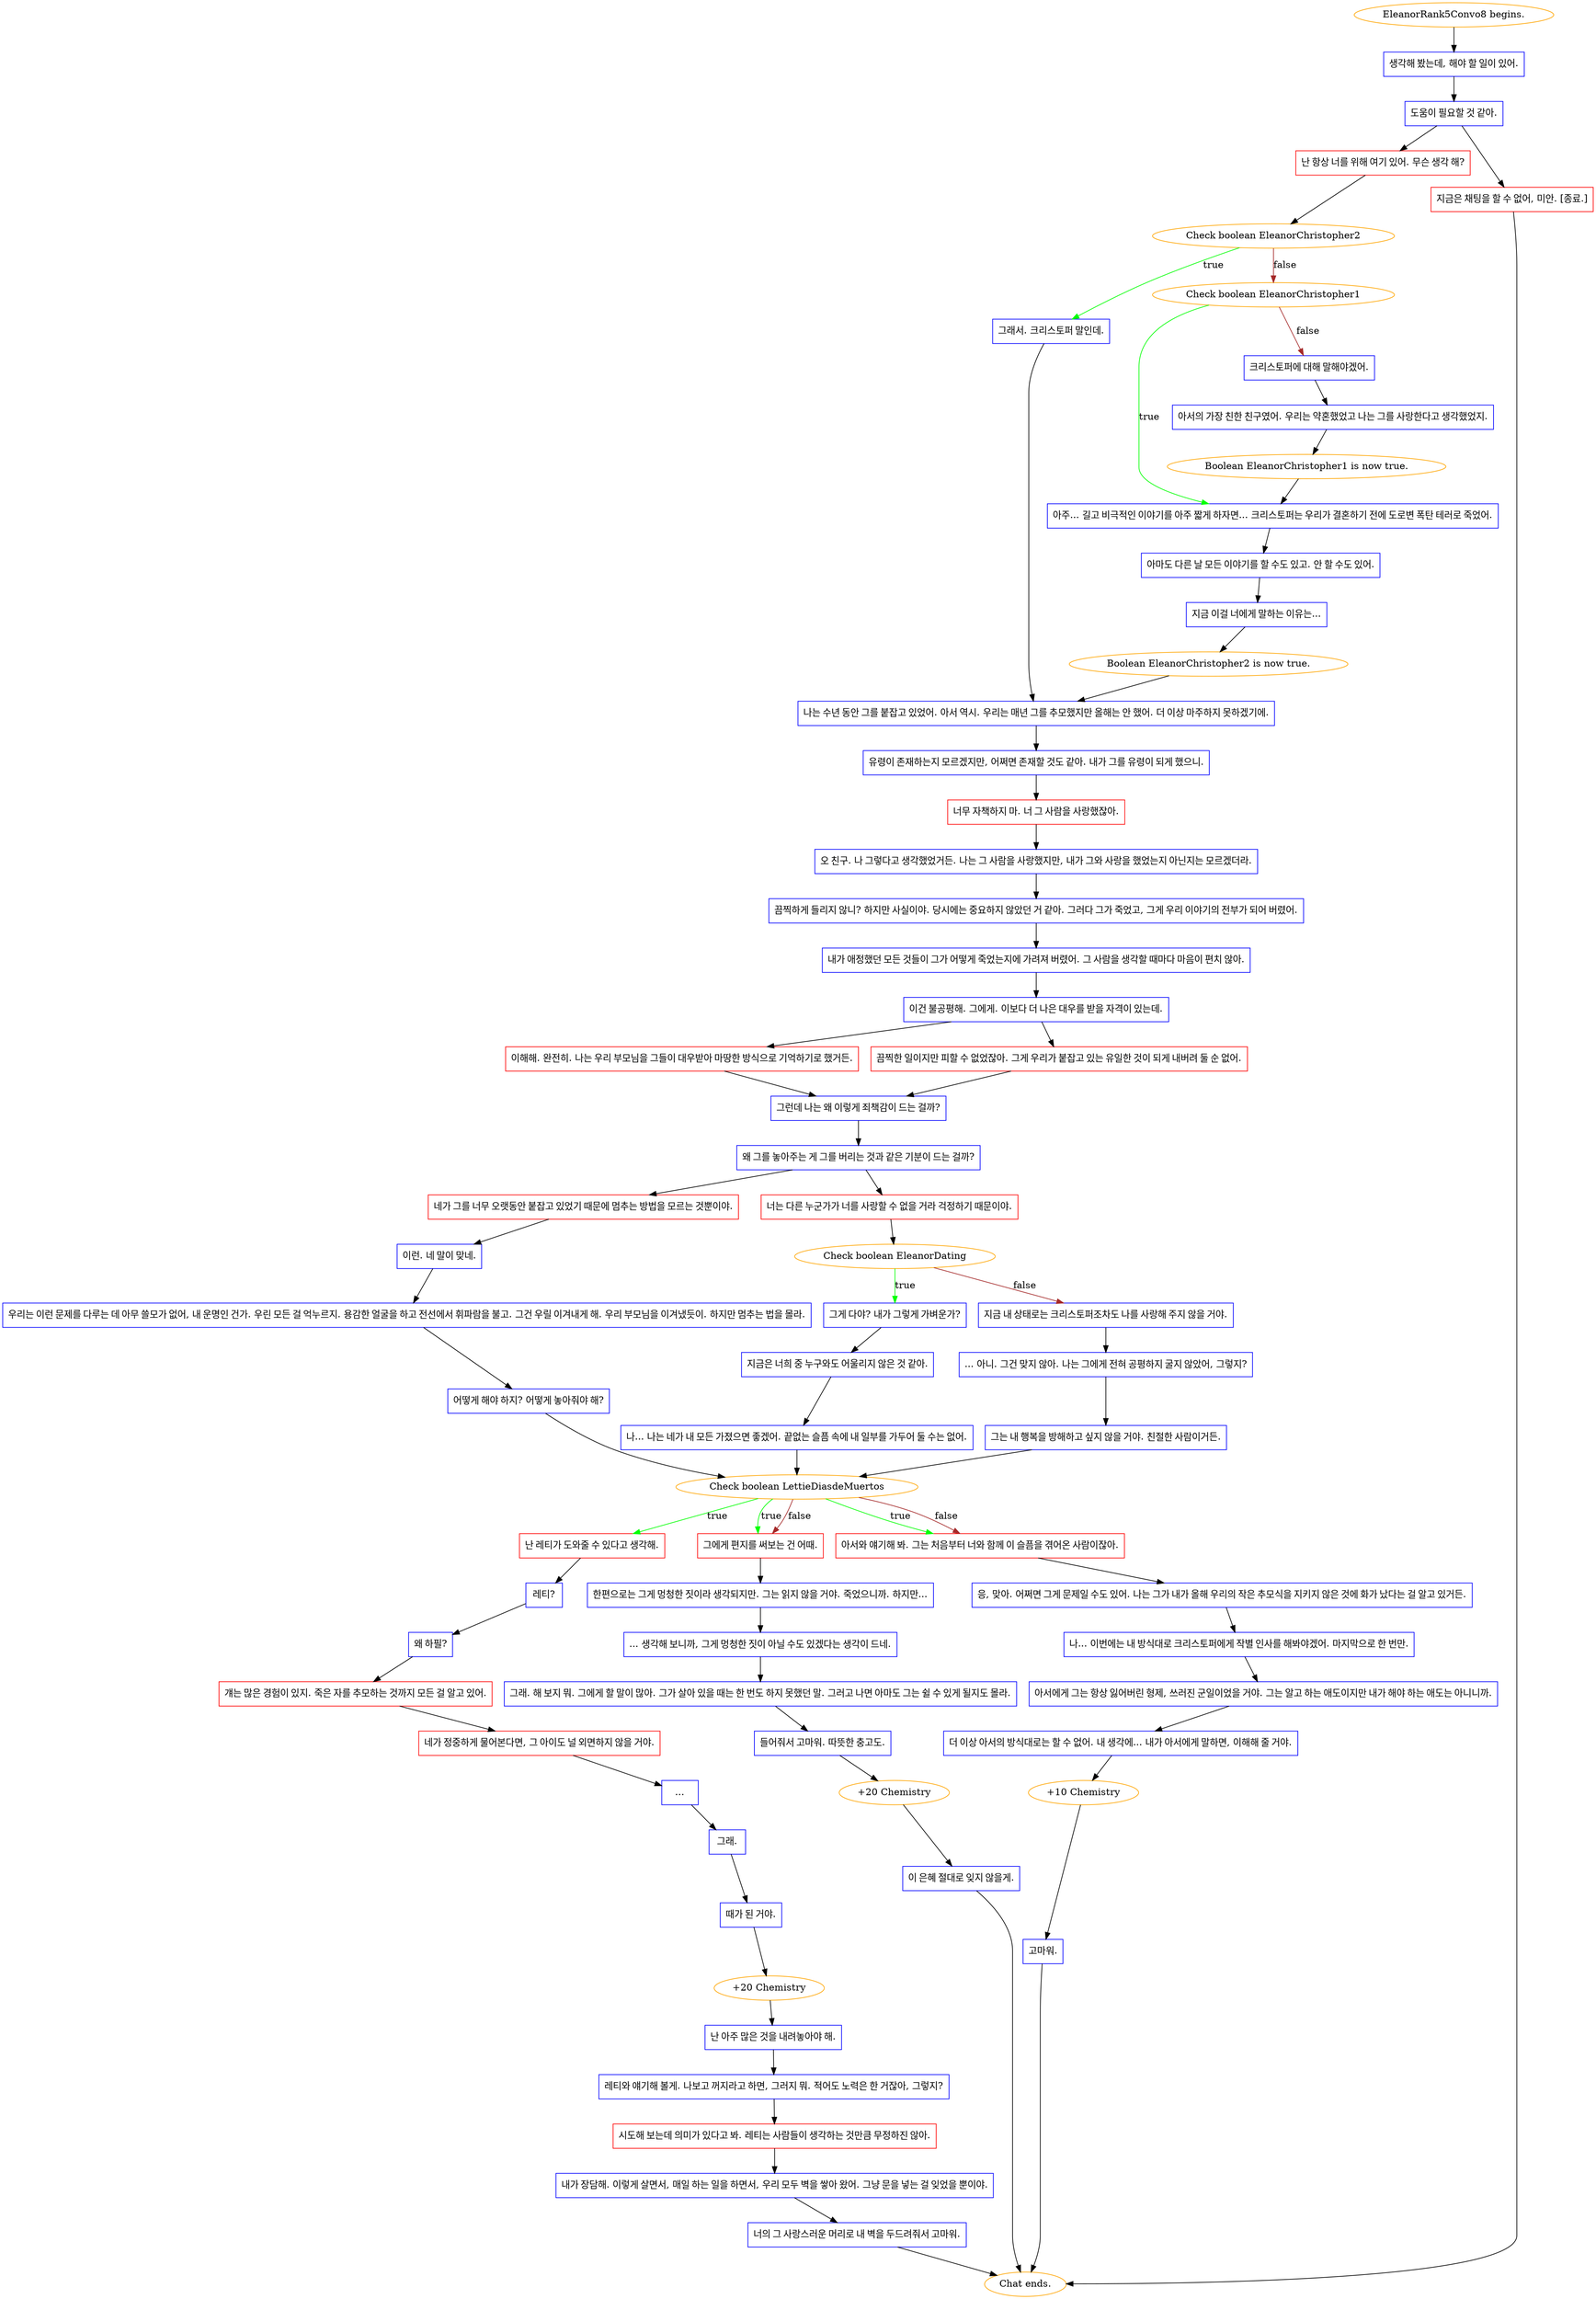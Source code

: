 digraph {
	"EleanorRank5Convo8 begins." [color=orange];
		"EleanorRank5Convo8 begins." -> j1831685824;
	j1831685824 [label="생각해 봤는데, 해야 할 일이 있어.",shape=box,color=blue];
		j1831685824 -> j2731599547;
	j2731599547 [label="도움이 필요할 것 같아.",shape=box,color=blue];
		j2731599547 -> j2534463172;
		j2731599547 -> j1808642992;
	j2534463172 [label="난 항상 너를 위해 여기 있어. 무슨 생각 해?",shape=box,color=red];
		j2534463172 -> j2445443260;
	j1808642992 [label="지금은 채팅을 할 수 없어, 미안. [종료.]",shape=box,color=red];
		j1808642992 -> "Chat ends.";
	j2445443260 [label="Check boolean EleanorChristopher2",color=orange];
		j2445443260 -> j3797710046 [label=true,color=green];
		j2445443260 -> j167143005 [label=false,color=brown];
	"Chat ends." [color=orange];
	j3797710046 [label="그래서. 크리스토퍼 말인데.",shape=box,color=blue];
		j3797710046 -> j754447140;
	j167143005 [label="Check boolean EleanorChristopher1",color=orange];
		j167143005 -> j3784121815 [label=true,color=green];
		j167143005 -> j4019798601 [label=false,color=brown];
	j754447140 [label="나는 수년 동안 그를 붙잡고 있었어. 아서 역시. 우리는 매년 그를 추모했지만 올해는 안 했어. 더 이상 마주하지 못하겠기에.",shape=box,color=blue];
		j754447140 -> j2038563345;
	j3784121815 [label="아주... 길고 비극적인 이야기를 아주 짧게 하자면... 크리스토퍼는 우리가 결혼하기 전에 도로변 폭탄 테러로 죽었어.",shape=box,color=blue];
		j3784121815 -> j3449301048;
	j4019798601 [label="크리스토퍼에 대해 말해야겠어.",shape=box,color=blue];
		j4019798601 -> j164161694;
	j2038563345 [label="유령이 존재하는지 모르겠지만, 어쩌면 존재할 것도 같아. 내가 그를 유령이 되게 했으니.",shape=box,color=blue];
		j2038563345 -> j3280717855;
	j3449301048 [label="아마도 다른 날 모든 이야기를 할 수도 있고. 안 할 수도 있어.",shape=box,color=blue];
		j3449301048 -> j2554586364;
	j164161694 [label="아서의 가장 친한 친구였어. 우리는 약혼했었고 나는 그를 사랑한다고 생각했었지.",shape=box,color=blue];
		j164161694 -> j1923262777;
	j3280717855 [label="너무 자책하지 마. 너 그 사람을 사랑했잖아.",shape=box,color=red];
		j3280717855 -> j2532299333;
	j2554586364 [label="지금 이걸 너에게 말하는 이유는...",shape=box,color=blue];
		j2554586364 -> j2568412090;
	j1923262777 [label="Boolean EleanorChristopher1 is now true.",color=orange];
		j1923262777 -> j3784121815;
	j2532299333 [label="오 친구. 나 그렇다고 생각했었거든. 나는 그 사람을 사랑했지만, 내가 그와 사랑을 했었는지 아닌지는 모르겠더라.",shape=box,color=blue];
		j2532299333 -> j3128881728;
	j2568412090 [label="Boolean EleanorChristopher2 is now true.",color=orange];
		j2568412090 -> j754447140;
	j3128881728 [label="끔찍하게 들리지 않니? 하지만 사실이야. 당시에는 중요하지 않았던 거 같아. 그러다 그가 죽었고, 그게 우리 이야기의 전부가 되어 버렸어.",shape=box,color=blue];
		j3128881728 -> j1405331072;
	j1405331072 [label="내가 애정했던 모든 것들이 그가 어떻게 죽었는지에 가려져 버렸어. 그 사람을 생각할 때마다 마음이 편치 않아.",shape=box,color=blue];
		j1405331072 -> j3520826816;
	j3520826816 [label="이건 불공평해. 그에게. 이보다 더 나은 대우를 받을 자격이 있는데.",shape=box,color=blue];
		j3520826816 -> j1614056822;
		j3520826816 -> j2980331010;
	j1614056822 [label="이해해. 완전히. 나는 우리 부모님을 그들이 대우받아 마땅한 방식으로 기억하기로 했거든.",shape=box,color=red];
		j1614056822 -> j4174856344;
	j2980331010 [label="끔찍한 일이지만 피할 수 없었잖아. 그게 우리가 붙잡고 있는 유일한 것이 되게 내버려 둘 순 없어.",shape=box,color=red];
		j2980331010 -> j4174856344;
	j4174856344 [label="그런데 나는 왜 이렇게 죄책감이 드는 걸까?",shape=box,color=blue];
		j4174856344 -> j3432413868;
	j3432413868 [label="왜 그를 놓아주는 게 그를 버리는 것과 같은 기분이 드는 걸까?",shape=box,color=blue];
		j3432413868 -> j4231072520;
		j3432413868 -> j3259476179;
	j4231072520 [label="네가 그를 너무 오랫동안 붙잡고 있었기 때문에 멈추는 방법을 모르는 것뿐이야.",shape=box,color=red];
		j4231072520 -> j2589360353;
	j3259476179 [label="너는 다른 누군가가 너를 사랑할 수 없을 거라 걱정하기 때문이야.",shape=box,color=red];
		j3259476179 -> j2999255483;
	j2589360353 [label="이런. 네 말이 맞네.",shape=box,color=blue];
		j2589360353 -> j1773099098;
	j2999255483 [label="Check boolean EleanorDating",color=orange];
		j2999255483 -> j3220356103 [label=true,color=green];
		j2999255483 -> j1303894718 [label=false,color=brown];
	j1773099098 [label="우리는 이런 문제를 다루는 데 아무 쓸모가 없어, 내 운명인 건가. 우린 모든 걸 억누르지. 용감한 얼굴을 하고 전선에서 휘파람을 불고. 그건 우릴 이겨내게 해. 우리 부모님을 이겨냈듯이. 하지만 멈추는 법을 몰라.",shape=box,color=blue];
		j1773099098 -> j794712964;
	j3220356103 [label="그게 다야? 내가 그렇게 가벼운가?",shape=box,color=blue];
		j3220356103 -> j1811975021;
	j1303894718 [label="지금 내 상태로는 크리스토퍼조차도 나를 사랑해 주지 않을 거야.",shape=box,color=blue];
		j1303894718 -> j4087963238;
	j794712964 [label="어떻게 해야 하지? 어떻게 놓아줘야 해?",shape=box,color=blue];
		j794712964 -> j3258575278;
	j1811975021 [label="지금은 너희 중 누구와도 어울리지 않은 것 같아.",shape=box,color=blue];
		j1811975021 -> j1081803695;
	j4087963238 [label="... 아니. 그건 맞지 않아. 나는 그에게 전혀 공평하지 굴지 않았어, 그렇지?",shape=box,color=blue];
		j4087963238 -> j287476090;
	j3258575278 [label="Check boolean LettieDiasdeMuertos",color=orange];
		j3258575278 -> j4024071471 [label=true,color=green];
		j3258575278 -> j1656147236 [label=true,color=green];
		j3258575278 -> j3194706135 [label=true,color=green];
		j3258575278 -> j1656147236 [label=false,color=brown];
		j3258575278 -> j3194706135 [label=false,color=brown];
	j1081803695 [label="나... 나는 네가 내 모든 가졌으면 좋겠어. 끝없는 슬픔 속에 내 일부를 가두어 둘 수는 없어.",shape=box,color=blue];
		j1081803695 -> j3258575278;
	j287476090 [label="그는 내 행복을 방해하고 싶지 않을 거야. 친절한 사람이거든.",shape=box,color=blue];
		j287476090 -> j3258575278;
	j4024071471 [label="난 레티가 도와줄 수 있다고 생각해.",shape=box,color=red];
		j4024071471 -> j26063184;
	j1656147236 [label="그에게 편지를 써보는 건 어때.",shape=box,color=red];
		j1656147236 -> j2326171383;
	j3194706135 [label="아서와 얘기해 봐. 그는 처음부터 너와 함께 이 슬픔을 겪어온 사람이잖아.",shape=box,color=red];
		j3194706135 -> j2545712642;
	j26063184 [label="레티?",shape=box,color=blue];
		j26063184 -> j2129574838;
	j2326171383 [label="한편으로는 그게 멍청한 짓이라 생각되지만. 그는 읽지 않을 거야. 죽었으니까. 하지만...",shape=box,color=blue];
		j2326171383 -> j2326085891;
	j2545712642 [label="응, 맞아. 어쩌면 그게 문제일 수도 있어. 나는 그가 내가 올해 우리의 작은 추모식을 지키지 않은 것에 화가 났다는 걸 알고 있거든.",shape=box,color=blue];
		j2545712642 -> j2508792294;
	j2129574838 [label="왜 하필?",shape=box,color=blue];
		j2129574838 -> j1005628831;
	j2326085891 [label="... 생각해 보니까, 그게 멍청한 짓이 아닐 수도 있겠다는 생각이 드네.",shape=box,color=blue];
		j2326085891 -> j3059240684;
	j2508792294 [label="나... 이번에는 내 방식대로 크리스토퍼에게 작별 인사를 해봐야겠어. 마지막으로 한 번만.",shape=box,color=blue];
		j2508792294 -> j1030789278;
	j1005628831 [label="걔는 많은 경험이 있지. 죽은 자를 추모하는 것까지 모든 걸 알고 있어.",shape=box,color=red];
		j1005628831 -> j3656507160;
	j3059240684 [label="그래. 해 보지 뭐. 그에게 할 말이 많아. 그가 살아 있을 때는 한 번도 하지 못했던 말. 그러고 나면 아마도 그는 쉴 수 있게 될지도 몰라.",shape=box,color=blue];
		j3059240684 -> j1352129204;
	j1030789278 [label="아서에게 그는 항상 잃어버린 형제, 쓰러진 군일이었을 거야. 그는 알고 하는 애도이지만 내가 해야 하는 애도는 아니니까.",shape=box,color=blue];
		j1030789278 -> j3117665642;
	j3656507160 [label="네가 정중하게 물어본다면, 그 아이도 널 외면하지 않을 거야.",shape=box,color=red];
		j3656507160 -> j2340844386;
	j1352129204 [label="들어줘서 고마워. 따뜻한 충고도.",shape=box,color=blue];
		j1352129204 -> j2690617468;
	j3117665642 [label="더 이상 아서의 방식대로는 할 수 없어. 내 생각에... 내가 아서에게 말하면, 이해해 줄 거야.",shape=box,color=blue];
		j3117665642 -> j3206109803;
	j2340844386 [label="…",shape=box,color=blue];
		j2340844386 -> j1867794632;
	j2690617468 [label="+20 Chemistry",color=orange];
		j2690617468 -> j490510568;
	j3206109803 [label="+10 Chemistry",color=orange];
		j3206109803 -> j1315793499;
	j1867794632 [label="그래.",shape=box,color=blue];
		j1867794632 -> j560548765;
	j490510568 [label="이 은혜 절대로 잊지 않을게.",shape=box,color=blue];
		j490510568 -> "Chat ends.";
	j1315793499 [label="고마워.",shape=box,color=blue];
		j1315793499 -> "Chat ends.";
	j560548765 [label="때가 된 거야.",shape=box,color=blue];
		j560548765 -> j401690310;
	j401690310 [label="+20 Chemistry",color=orange];
		j401690310 -> j2077817476;
	j2077817476 [label="난 아주 많은 것을 내려놓아야 해.",shape=box,color=blue];
		j2077817476 -> j4002076901;
	j4002076901 [label="레티와 얘기해 볼게. 나보고 꺼지라고 하면, 그러지 뭐. 적어도 노력은 한 거잖아, 그렇지?",shape=box,color=blue];
		j4002076901 -> j208085429;
	j208085429 [label="시도해 보는데 의미가 있다고 봐. 레티는 사람들이 생각하는 것만큼 무정하진 않아.",shape=box,color=red];
		j208085429 -> j79038395;
	j79038395 [label="내가 장담해. 이렇게 살면서, 매일 하는 일을 하면서, 우리 모두 벽을 쌓아 왔어. 그냥 문을 넣는 걸 잊었을 뿐이야.",shape=box,color=blue];
		j79038395 -> j2619948788;
	j2619948788 [label="너의 그 사랑스러운 머리로 내 벽을 두드려줘서 고마워.",shape=box,color=blue];
		j2619948788 -> "Chat ends.";
}